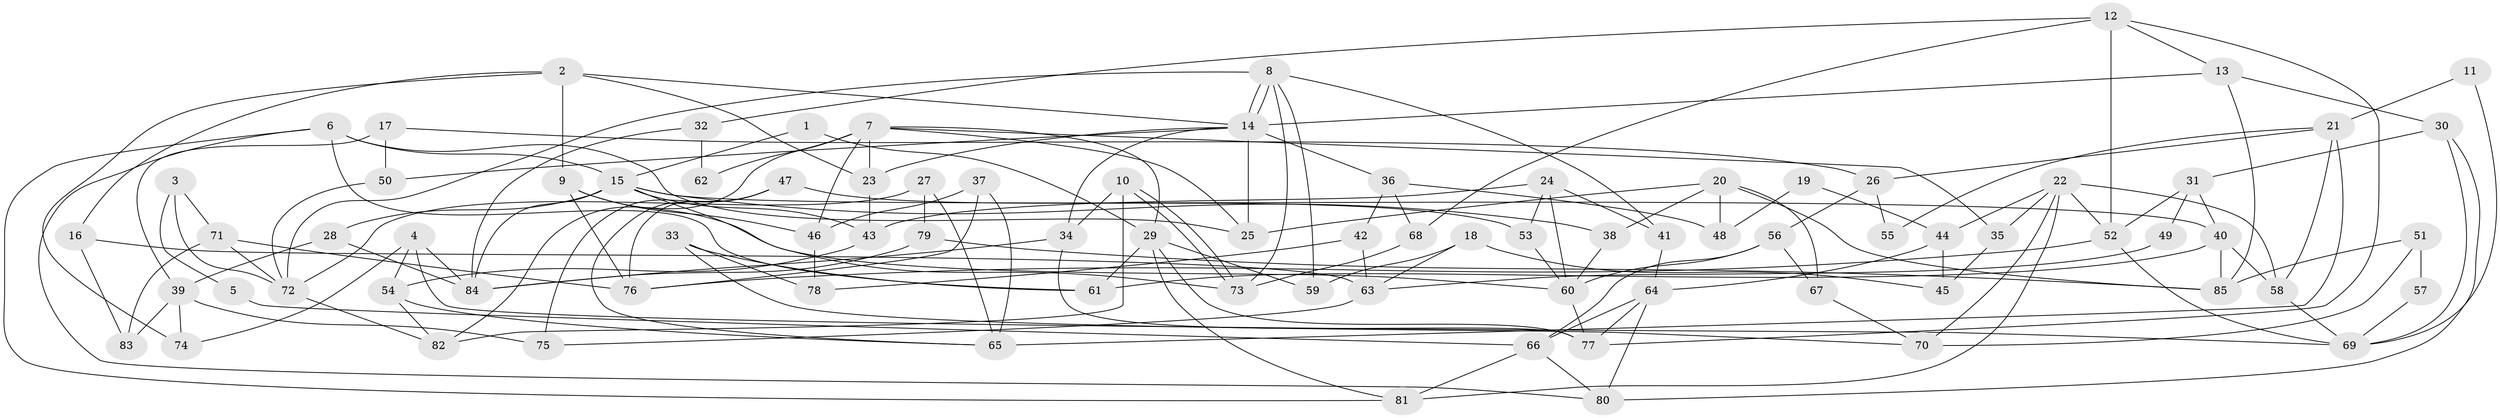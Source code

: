// coarse degree distribution, {2: 0.11320754716981132, 6: 0.18867924528301888, 8: 0.05660377358490566, 11: 0.018867924528301886, 7: 0.1320754716981132, 5: 0.1320754716981132, 4: 0.1320754716981132, 10: 0.018867924528301886, 3: 0.18867924528301888, 9: 0.018867924528301886}
// Generated by graph-tools (version 1.1) at 2025/41/03/06/25 10:41:55]
// undirected, 85 vertices, 170 edges
graph export_dot {
graph [start="1"]
  node [color=gray90,style=filled];
  1;
  2;
  3;
  4;
  5;
  6;
  7;
  8;
  9;
  10;
  11;
  12;
  13;
  14;
  15;
  16;
  17;
  18;
  19;
  20;
  21;
  22;
  23;
  24;
  25;
  26;
  27;
  28;
  29;
  30;
  31;
  32;
  33;
  34;
  35;
  36;
  37;
  38;
  39;
  40;
  41;
  42;
  43;
  44;
  45;
  46;
  47;
  48;
  49;
  50;
  51;
  52;
  53;
  54;
  55;
  56;
  57;
  58;
  59;
  60;
  61;
  62;
  63;
  64;
  65;
  66;
  67;
  68;
  69;
  70;
  71;
  72;
  73;
  74;
  75;
  76;
  77;
  78;
  79;
  80;
  81;
  82;
  83;
  84;
  85;
  1 -- 29;
  1 -- 15;
  2 -- 14;
  2 -- 23;
  2 -- 9;
  2 -- 16;
  2 -- 74;
  3 -- 71;
  3 -- 72;
  3 -- 5;
  4 -- 54;
  4 -- 69;
  4 -- 74;
  4 -- 84;
  5 -- 66;
  6 -- 15;
  6 -- 80;
  6 -- 25;
  6 -- 61;
  6 -- 81;
  7 -- 82;
  7 -- 25;
  7 -- 23;
  7 -- 29;
  7 -- 35;
  7 -- 46;
  7 -- 62;
  8 -- 14;
  8 -- 14;
  8 -- 73;
  8 -- 41;
  8 -- 59;
  8 -- 72;
  9 -- 60;
  9 -- 46;
  9 -- 76;
  10 -- 73;
  10 -- 73;
  10 -- 82;
  10 -- 34;
  11 -- 21;
  11 -- 69;
  12 -- 52;
  12 -- 68;
  12 -- 13;
  12 -- 32;
  12 -- 77;
  13 -- 14;
  13 -- 30;
  13 -- 85;
  14 -- 23;
  14 -- 25;
  14 -- 34;
  14 -- 36;
  14 -- 50;
  15 -- 40;
  15 -- 84;
  15 -- 28;
  15 -- 38;
  15 -- 43;
  15 -- 73;
  16 -- 63;
  16 -- 83;
  17 -- 50;
  17 -- 39;
  17 -- 26;
  18 -- 45;
  18 -- 59;
  18 -- 63;
  19 -- 48;
  19 -- 44;
  20 -- 38;
  20 -- 25;
  20 -- 48;
  20 -- 67;
  20 -- 85;
  21 -- 26;
  21 -- 58;
  21 -- 55;
  21 -- 65;
  22 -- 58;
  22 -- 81;
  22 -- 35;
  22 -- 44;
  22 -- 52;
  22 -- 70;
  23 -- 43;
  24 -- 41;
  24 -- 53;
  24 -- 43;
  24 -- 60;
  26 -- 56;
  26 -- 55;
  27 -- 65;
  27 -- 79;
  27 -- 72;
  28 -- 84;
  28 -- 39;
  29 -- 77;
  29 -- 59;
  29 -- 61;
  29 -- 81;
  30 -- 31;
  30 -- 69;
  30 -- 80;
  31 -- 40;
  31 -- 52;
  31 -- 49;
  32 -- 84;
  32 -- 62;
  33 -- 61;
  33 -- 70;
  33 -- 78;
  34 -- 77;
  34 -- 84;
  35 -- 45;
  36 -- 42;
  36 -- 48;
  36 -- 68;
  37 -- 76;
  37 -- 46;
  37 -- 65;
  38 -- 60;
  39 -- 74;
  39 -- 75;
  39 -- 83;
  40 -- 61;
  40 -- 85;
  40 -- 58;
  41 -- 64;
  42 -- 63;
  42 -- 78;
  43 -- 54;
  44 -- 64;
  44 -- 45;
  46 -- 78;
  47 -- 76;
  47 -- 65;
  47 -- 53;
  47 -- 75;
  49 -- 63;
  50 -- 72;
  51 -- 85;
  51 -- 70;
  51 -- 57;
  52 -- 76;
  52 -- 69;
  53 -- 60;
  54 -- 65;
  54 -- 82;
  56 -- 66;
  56 -- 60;
  56 -- 67;
  57 -- 69;
  58 -- 69;
  60 -- 77;
  63 -- 75;
  64 -- 80;
  64 -- 77;
  64 -- 66;
  66 -- 81;
  66 -- 80;
  67 -- 70;
  68 -- 73;
  71 -- 83;
  71 -- 72;
  71 -- 76;
  72 -- 82;
  79 -- 84;
  79 -- 85;
}
